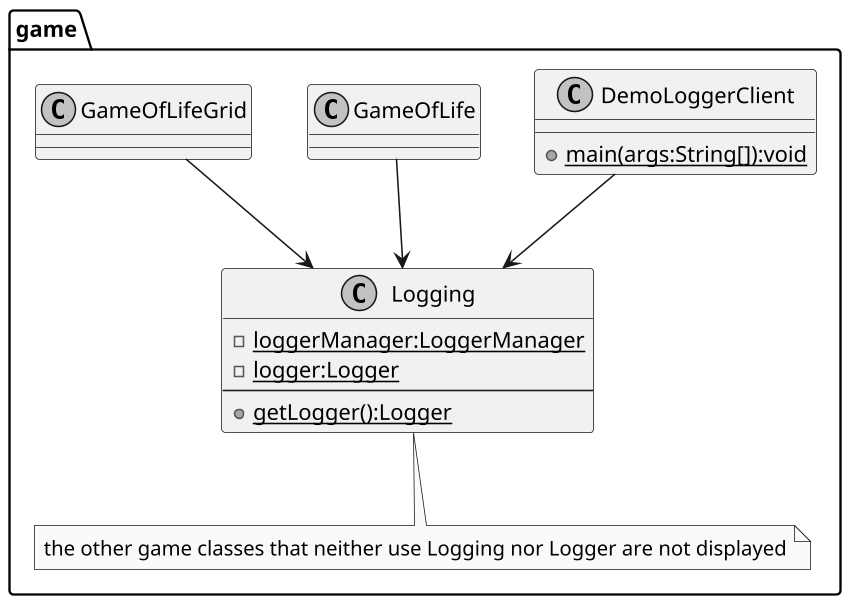 @startuml

skinparam monochrome true
skinparam defaultFontName Droid Sans
skinparam dpi 150

package "game" {
    class DemoLoggerClient {
        {static} + main(args:String[]):void
    }
    class Logging {
        {static} - loggerManager:LoggerManager
        {static} - logger:Logger
        ---
        {static} + getLogger():Logger
    }
    class GameOfLife {
    }
    class GameOfLifeGrid {
    }
    note bottom of Logging
        the other game classes that neither use Logging nor Logger are not displayed
    end note
    DemoLoggerClient --> Logging
    GameOfLife --> Logging
    GameOfLifeGrid --> Logging
}

@enduml
